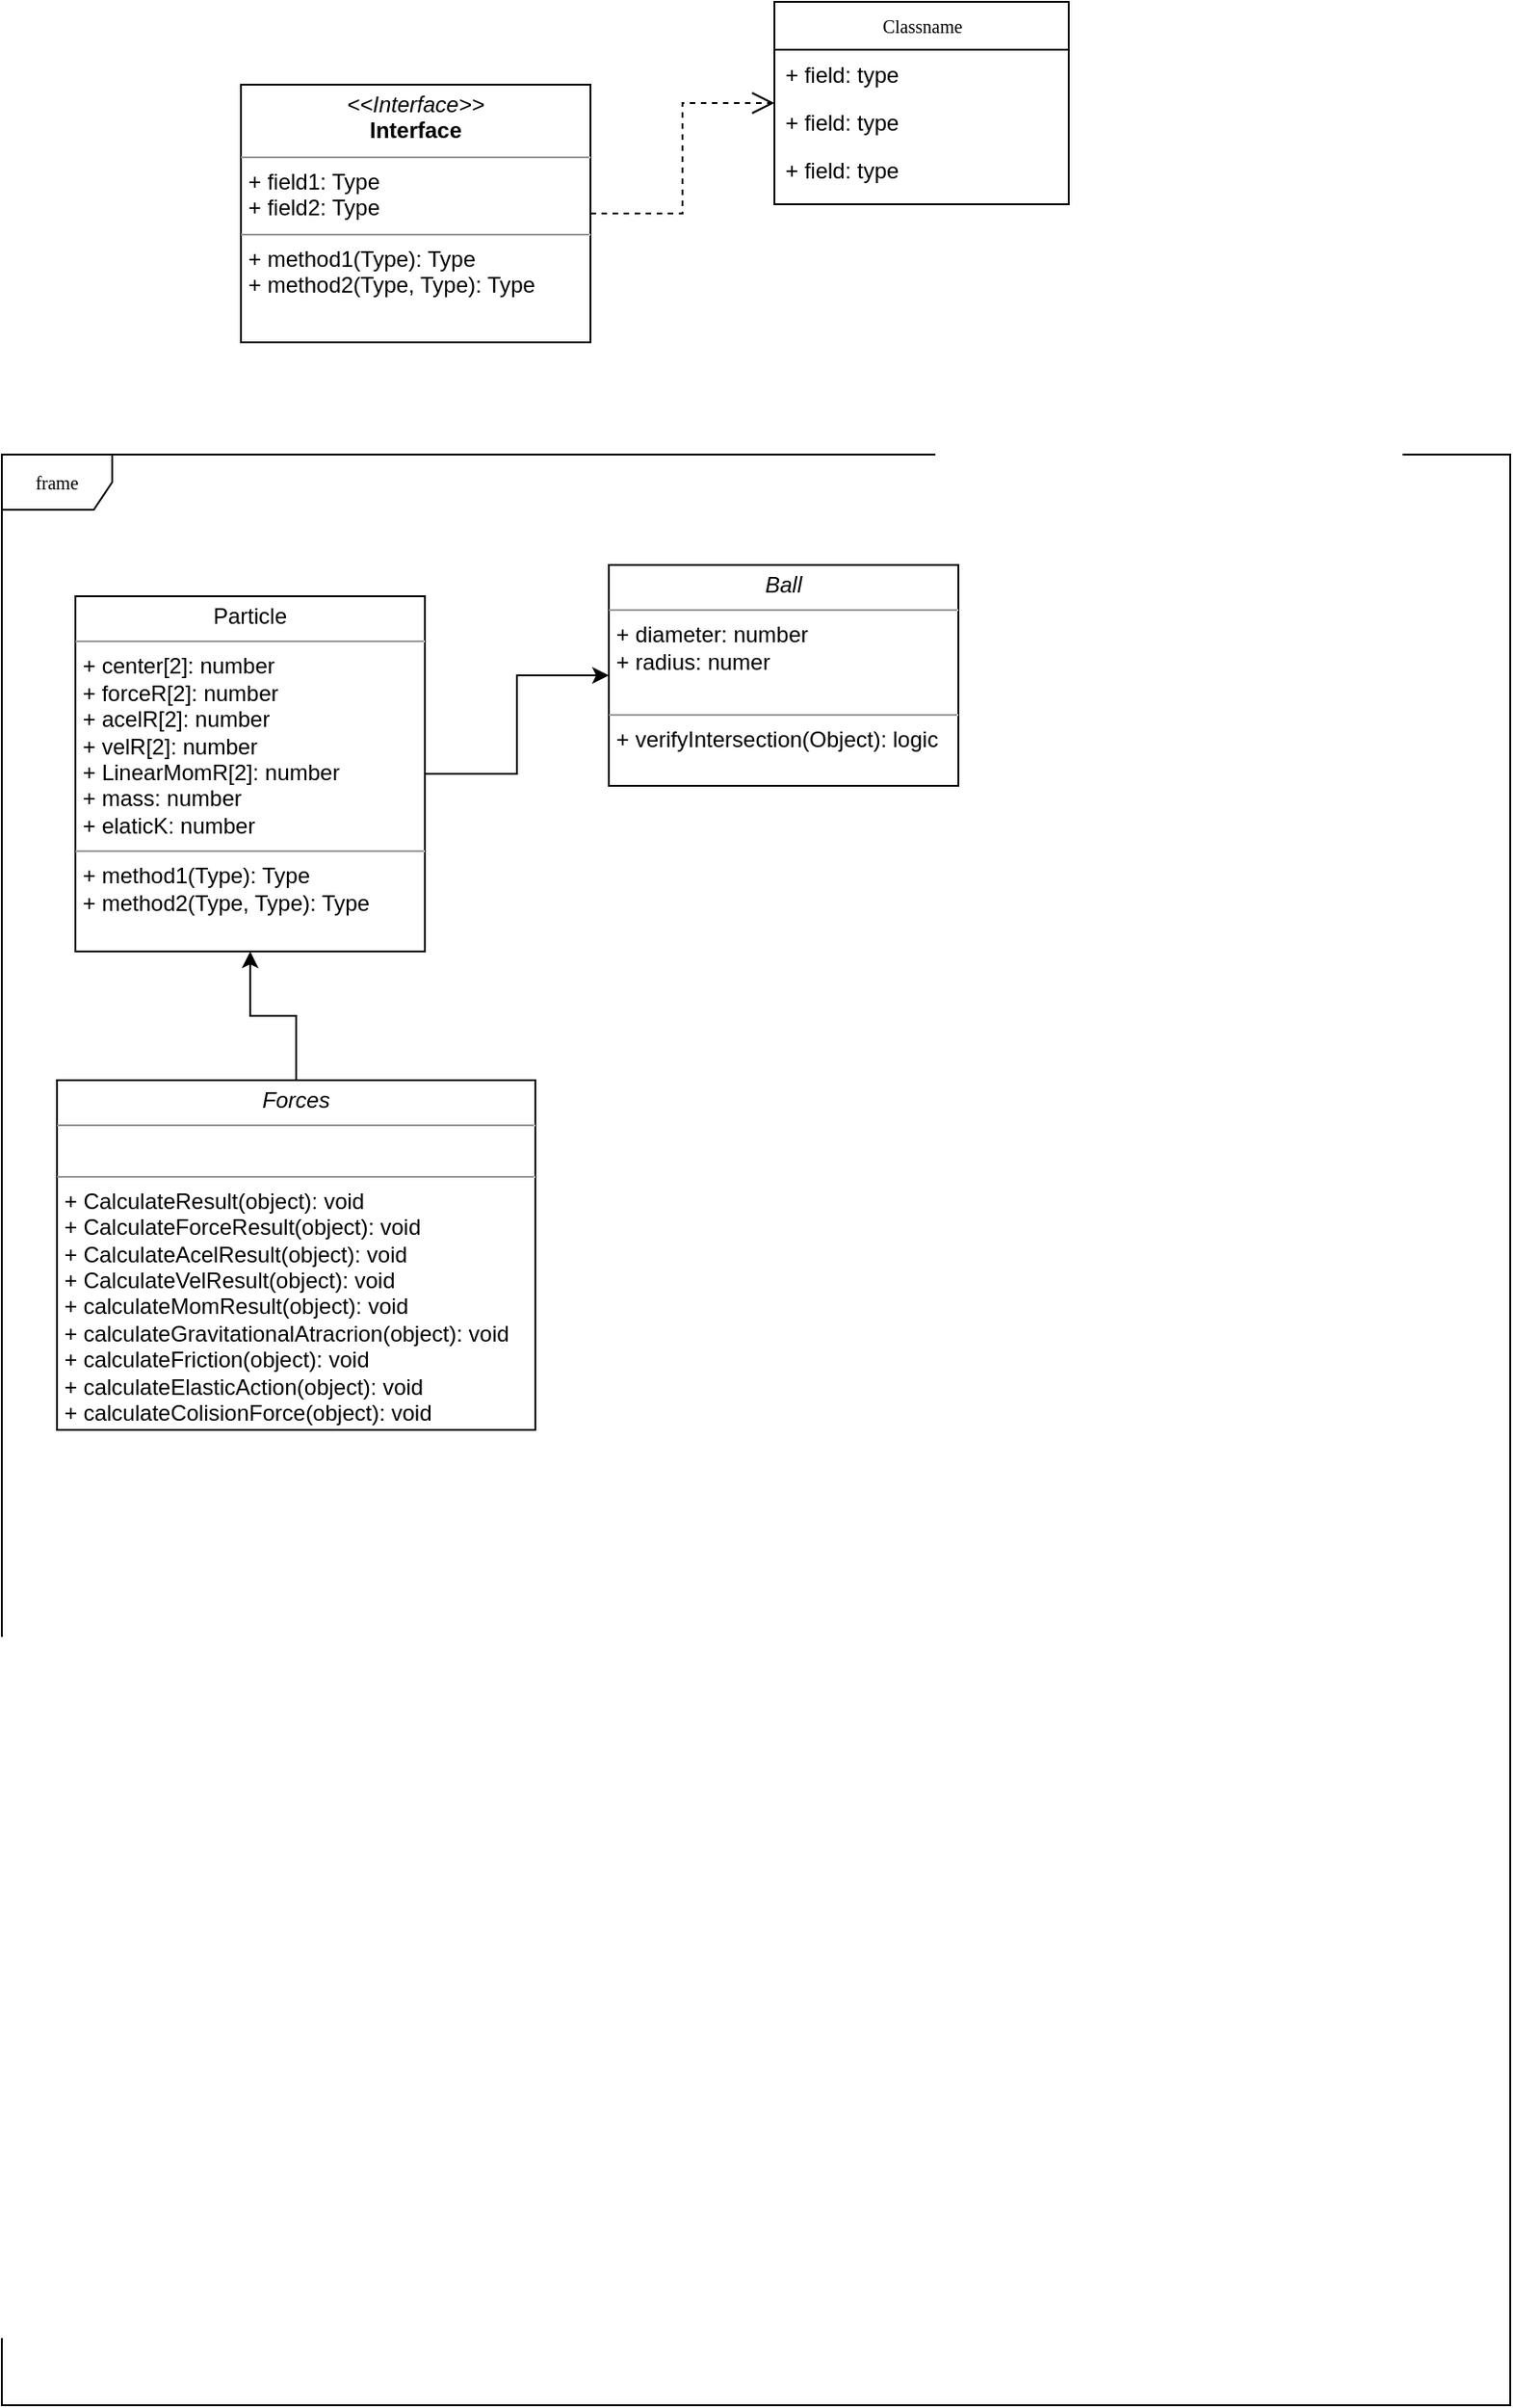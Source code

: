 <mxfile version="10.7.5" type="device"><diagram name="Page-1" id="c4acf3e9-155e-7222-9cf6-157b1a14988f"><mxGraphModel dx="700" dy="1535" grid="1" gridSize="10" guides="1" tooltips="1" connect="1" arrows="1" fold="1" page="1" pageScale="1" pageWidth="850" pageHeight="1100" background="#ffffff" math="0" shadow="0"><root><mxCell id="0"/><mxCell id="1" parent="0"/><mxCell id="17acba5748e5396b-1" value="frame" style="shape=umlFrame;whiteSpace=wrap;html=1;rounded=0;shadow=0;comic=0;labelBackgroundColor=none;strokeColor=#000000;strokeWidth=1;fillColor=#ffffff;fontFamily=Verdana;fontSize=10;fontColor=#000000;align=center;" parent="1" vertex="1"><mxGeometry x="20" y="10" width="820" height="1060" as="geometry"/></mxCell><mxCell id="zcypBl7iXMG05nBQONbV-28" style="edgeStyle=orthogonalEdgeStyle;rounded=0;orthogonalLoop=1;jettySize=auto;html=1;exitX=1;exitY=0.5;exitDx=0;exitDy=0;entryX=0;entryY=0.5;entryDx=0;entryDy=0;" edge="1" parent="1" source="5d2195bd80daf111-18" target="zcypBl7iXMG05nBQONbV-18"><mxGeometry relative="1" as="geometry"/></mxCell><mxCell id="5d2195bd80daf111-18" value="&lt;p style=&quot;margin: 0px ; margin-top: 4px ; text-align: center&quot;&gt;Particle&lt;/p&gt;&lt;hr size=&quot;1&quot;&gt;&lt;p style=&quot;margin: 0px ; margin-left: 4px&quot;&gt;+ center[2]: number&lt;/p&gt;&lt;p style=&quot;margin: 0px ; margin-left: 4px&quot;&gt;+ forceR[2]: number&lt;/p&gt;&lt;p style=&quot;margin: 0px ; margin-left: 4px&quot;&gt;+ acelR[2]: number&lt;/p&gt;&lt;p style=&quot;margin: 0px ; margin-left: 4px&quot;&gt;+ velR[2]: number&lt;/p&gt;&lt;p style=&quot;margin: 0px ; margin-left: 4px&quot;&gt;+ LinearMomR[2]: number&lt;/p&gt;&lt;p style=&quot;margin: 0px ; margin-left: 4px&quot;&gt;+ mass: number&lt;/p&gt;&lt;p style=&quot;margin: 0px ; margin-left: 4px&quot;&gt;+ elaticK: number&lt;/p&gt;&lt;hr size=&quot;1&quot;&gt;&lt;p style=&quot;margin: 0px ; margin-left: 4px&quot;&gt;+ method1(Type): Type&lt;br&gt;+ method2(Type, Type): Type&lt;/p&gt;" style="verticalAlign=top;align=left;overflow=fill;fontSize=12;fontFamily=Helvetica;html=1;rounded=0;shadow=0;comic=0;labelBackgroundColor=none;strokeColor=#000000;strokeWidth=1;fillColor=#ffffff;" parent="1" vertex="1"><mxGeometry x="60" y="87" width="190" height="193" as="geometry"/></mxCell><mxCell id="zcypBl7iXMG05nBQONbV-12" value="Classname" style="swimlane;html=1;fontStyle=0;childLayout=stackLayout;horizontal=1;startSize=26;fillColor=none;horizontalStack=0;resizeParent=1;resizeLast=0;collapsible=1;marginBottom=0;swimlaneFillColor=#ffffff;rounded=0;shadow=0;comic=0;labelBackgroundColor=none;strokeColor=#000000;strokeWidth=1;fontFamily=Verdana;fontSize=10;fontColor=#000000;align=center;" vertex="1" parent="1"><mxGeometry x="440" y="-236" width="160" height="110" as="geometry"/></mxCell><mxCell id="zcypBl7iXMG05nBQONbV-13" value="+ field: type" style="text;html=1;strokeColor=none;fillColor=none;align=left;verticalAlign=top;spacingLeft=4;spacingRight=4;whiteSpace=wrap;overflow=hidden;rotatable=0;points=[[0,0.5],[1,0.5]];portConstraint=eastwest;" vertex="1" parent="zcypBl7iXMG05nBQONbV-12"><mxGeometry y="26" width="160" height="26" as="geometry"/></mxCell><mxCell id="zcypBl7iXMG05nBQONbV-14" value="+ field: type" style="text;html=1;strokeColor=none;fillColor=none;align=left;verticalAlign=top;spacingLeft=4;spacingRight=4;whiteSpace=wrap;overflow=hidden;rotatable=0;points=[[0,0.5],[1,0.5]];portConstraint=eastwest;" vertex="1" parent="zcypBl7iXMG05nBQONbV-12"><mxGeometry y="52" width="160" height="26" as="geometry"/></mxCell><mxCell id="zcypBl7iXMG05nBQONbV-15" value="+ field: type" style="text;html=1;strokeColor=none;fillColor=none;align=left;verticalAlign=top;spacingLeft=4;spacingRight=4;whiteSpace=wrap;overflow=hidden;rotatable=0;points=[[0,0.5],[1,0.5]];portConstraint=eastwest;" vertex="1" parent="zcypBl7iXMG05nBQONbV-12"><mxGeometry y="78" width="160" height="26" as="geometry"/></mxCell><mxCell id="zcypBl7iXMG05nBQONbV-16" style="edgeStyle=orthogonalEdgeStyle;rounded=0;html=1;labelBackgroundColor=none;startFill=0;endArrow=open;endFill=0;endSize=10;fontFamily=Verdana;fontSize=10;dashed=1;" edge="1" parent="1" source="zcypBl7iXMG05nBQONbV-17" target="zcypBl7iXMG05nBQONbV-12"><mxGeometry relative="1" as="geometry"/></mxCell><mxCell id="zcypBl7iXMG05nBQONbV-17" value="&lt;p style=&quot;margin:0px;margin-top:4px;text-align:center;&quot;&gt;&lt;i&gt;&amp;lt;&amp;lt;Interface&amp;gt;&amp;gt;&lt;/i&gt;&lt;br/&gt;&lt;b&gt;Interface&lt;/b&gt;&lt;/p&gt;&lt;hr size=&quot;1&quot;/&gt;&lt;p style=&quot;margin:0px;margin-left:4px;&quot;&gt;+ field1: Type&lt;br/&gt;+ field2: Type&lt;/p&gt;&lt;hr size=&quot;1&quot;/&gt;&lt;p style=&quot;margin:0px;margin-left:4px;&quot;&gt;+ method1(Type): Type&lt;br/&gt;+ method2(Type, Type): Type&lt;/p&gt;" style="verticalAlign=top;align=left;overflow=fill;fontSize=12;fontFamily=Helvetica;html=1;rounded=0;shadow=0;comic=0;labelBackgroundColor=none;strokeColor=#000000;strokeWidth=1;fillColor=#ffffff;" vertex="1" parent="1"><mxGeometry x="150" y="-191" width="190" height="140" as="geometry"/></mxCell><mxCell id="zcypBl7iXMG05nBQONbV-18" value="&lt;p style=&quot;margin: 0px ; margin-top: 4px ; text-align: center&quot;&gt;&lt;i&gt;Ball&lt;/i&gt;&lt;/p&gt;&lt;hr size=&quot;1&quot;&gt;&lt;p style=&quot;margin: 0px ; margin-left: 4px&quot;&gt;+ diameter: number&lt;/p&gt;&lt;p style=&quot;margin: 0px ; margin-left: 4px&quot;&gt;+ radius: numer&lt;/p&gt;&lt;p style=&quot;margin: 0px ; margin-left: 4px&quot;&gt;&lt;br&gt;&lt;/p&gt;&lt;hr size=&quot;1&quot;&gt;&lt;p style=&quot;margin: 0px ; margin-left: 4px&quot;&gt;+ verifyIntersection(Object): logic&lt;/p&gt;" style="verticalAlign=top;align=left;overflow=fill;fontSize=12;fontFamily=Helvetica;html=1;rounded=0;shadow=0;comic=0;labelBackgroundColor=none;strokeColor=#000000;strokeWidth=1;fillColor=#ffffff;" vertex="1" parent="1"><mxGeometry x="350" y="70" width="190" height="120" as="geometry"/></mxCell><mxCell id="zcypBl7iXMG05nBQONbV-26" value="" style="edgeStyle=orthogonalEdgeStyle;rounded=0;orthogonalLoop=1;jettySize=auto;html=1;" edge="1" parent="1" source="zcypBl7iXMG05nBQONbV-19" target="5d2195bd80daf111-18"><mxGeometry relative="1" as="geometry"/></mxCell><mxCell id="zcypBl7iXMG05nBQONbV-19" value="&lt;p style=&quot;margin: 0px ; margin-top: 4px ; text-align: center&quot;&gt;&lt;i&gt;Forces&lt;/i&gt;&lt;/p&gt;&lt;hr size=&quot;1&quot;&gt;&lt;p style=&quot;margin: 0px ; margin-left: 4px&quot;&gt;&lt;br&gt;&lt;/p&gt;&lt;hr size=&quot;1&quot;&gt;&lt;p style=&quot;margin: 0px ; margin-left: 4px&quot;&gt;+ CalculateResult(object): void&lt;br&gt;&lt;/p&gt;&lt;p style=&quot;margin: 0px ; margin-left: 4px&quot;&gt;+ CalculateForceResult(object): void&lt;br&gt;+ CalculateAcelResult(object): void&lt;br&gt;&lt;/p&gt;&lt;p style=&quot;margin: 0px ; margin-left: 4px&quot;&gt;+ CalculateVelResult(object): void&lt;br&gt;&lt;/p&gt;&lt;p style=&quot;margin: 0px ; margin-left: 4px&quot;&gt;+ calculateMomResult(object): void&lt;/p&gt;&lt;p style=&quot;margin: 0px ; margin-left: 4px&quot;&gt;+ calculateGravitationalAtracrion(object): void&lt;/p&gt;&lt;p style=&quot;margin: 0px ; margin-left: 4px&quot;&gt;+ calculateFriction(object): void&lt;br&gt;&lt;/p&gt;&lt;p style=&quot;margin: 0px ; margin-left: 4px&quot;&gt;+ calculateElasticAction(object): void&lt;/p&gt;&lt;p style=&quot;margin: 0px ; margin-left: 4px&quot;&gt;+ calculateColisionForce(object): void&lt;/p&gt;" style="verticalAlign=top;align=left;overflow=fill;fontSize=12;fontFamily=Helvetica;html=1;rounded=0;shadow=0;comic=0;labelBackgroundColor=none;strokeColor=#000000;strokeWidth=1;fillColor=#ffffff;" vertex="1" parent="1"><mxGeometry x="50" y="350" width="260" height="190" as="geometry"/></mxCell></root></mxGraphModel></diagram></mxfile>